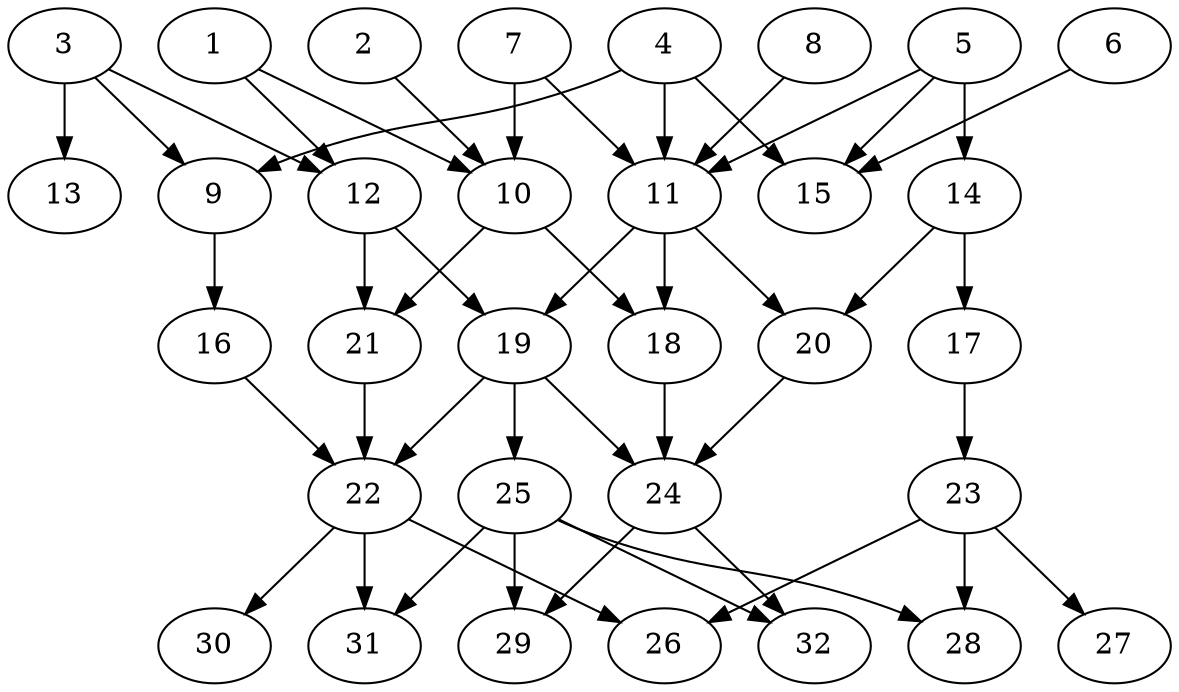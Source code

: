 // DAG (tier=2-normal, mode=data, n=32, ccr=0.410, fat=0.547, density=0.492, regular=0.589, jump=0.169, mindata=2097152, maxdata=16777216)
// DAG automatically generated by daggen at Sun Aug 24 16:33:34 2025
// /home/ermia/Project/Environments/daggen/bin/daggen --dot --ccr 0.410 --fat 0.547 --regular 0.589 --density 0.492 --jump 0.169 --mindata 2097152 --maxdata 16777216 -n 32 
digraph G {
  1 [size="44736207134376400", alpha="0.13", expect_size="22368103567188200"]
  1 -> 10 [size ="1765408130465792"]
  1 -> 12 [size ="1765408130465792"]
  2 [size="592297691833389056", alpha="0.14", expect_size="296148845916694528"]
  2 -> 10 [size ="299779355574272"]
  3 [size="1420286360272620288", alpha="0.01", expect_size="710143180136310144"]
  3 -> 9 [size ="931903884492800"]
  3 -> 12 [size ="931903884492800"]
  3 -> 13 [size ="931903884492800"]
  4 [size="1224038042665988608", alpha="0.02", expect_size="612019021332994304"]
  4 -> 9 [size ="478805177139200"]
  4 -> 11 [size ="478805177139200"]
  4 -> 15 [size ="478805177139200"]
  5 [size="364204828347519205376", alpha="0.06", expect_size="182102414173759602688"]
  5 -> 11 [size ="407994009387008"]
  5 -> 14 [size ="407994009387008"]
  5 -> 15 [size ="407994009387008"]
  6 [size="598848857909487488", alpha="0.02", expect_size="299424428954743744"]
  6 -> 15 [size ="315835251949568"]
  7 [size="2941380774691676160", alpha="0.13", expect_size="1470690387345838080"]
  7 -> 10 [size ="2008867143680000"]
  7 -> 11 [size ="2008867143680000"]
  8 [size="2167083128091366", alpha="0.19", expect_size="1083541564045683"]
  8 -> 11 [size ="94028779487232"]
  9 [size="19502220424736380", alpha="0.17", expect_size="9751110212368190"]
  9 -> 16 [size ="896699589459968"]
  10 [size="21297193260261592", alpha="0.10", expect_size="10648596630130796"]
  10 -> 18 [size ="1821830914506752"]
  10 -> 21 [size ="1821830914506752"]
  11 [size="862001207815088111616", alpha="0.18", expect_size="431000603907544055808"]
  11 -> 18 [size ="724594839257088"]
  11 -> 19 [size ="724594839257088"]
  11 -> 20 [size ="724594839257088"]
  12 [size="754920669063323008", alpha="0.14", expect_size="377460334531661504"]
  12 -> 19 [size ="398918709936128"]
  12 -> 21 [size ="398918709936128"]
  13 [size="795917396688073856", alpha="0.15", expect_size="397958698344036928"]
  14 [size="4255308255854592000000", alpha="0.18", expect_size="2127654127927296000000"]
  14 -> 17 [size ="2100764344320000"]
  14 -> 20 [size ="2100764344320000"]
  15 [size="1525611717011001856", alpha="0.10", expect_size="762805858505500928"]
  16 [size="10478848554490288", alpha="0.15", expect_size="5239424277245144"]
  16 -> 22 [size ="168137307717632"]
  17 [size="3010141726035556", alpha="0.02", expect_size="1505070863017778"]
  17 -> 23 [size ="221451231690752"]
  18 [size="2662579772627614", alpha="0.13", expect_size="1331289886313807"]
  18 -> 24 [size ="164179956727808"]
  19 [size="13878576654611718", alpha="0.19", expect_size="6939288327305859"]
  19 -> 22 [size ="1030396955328512"]
  19 -> 24 [size ="1030396955328512"]
  19 -> 25 [size ="1030396955328512"]
  20 [size="45877656157812312", alpha="0.03", expect_size="22938828078906156"]
  20 -> 24 [size ="1217238325526528"]
  21 [size="3428895568750155137024", alpha="0.17", expect_size="1714447784375077568512"]
  21 -> 22 [size ="1819112225374208"]
  22 [size="1710036115477546139648", alpha="0.02", expect_size="855018057738773069824"]
  22 -> 26 [size ="1144002153807872"]
  22 -> 30 [size ="1144002153807872"]
  22 -> 31 [size ="1144002153807872"]
  23 [size="1577020903277683802112", alpha="0.16", expect_size="788510451638841901056"]
  23 -> 26 [size ="1083881042214912"]
  23 -> 27 [size ="1083881042214912"]
  23 -> 28 [size ="1083881042214912"]
  24 [size="237657007015409483776", alpha="0.10", expect_size="118828503507704741888"]
  24 -> 29 [size ="306942530551808"]
  24 -> 32 [size ="306942530551808"]
  25 [size="162025654833601248", alpha="0.07", expect_size="81012827416800624"]
  25 -> 28 [size ="209044648230912"]
  25 -> 29 [size ="209044648230912"]
  25 -> 31 [size ="209044648230912"]
  25 -> 32 [size ="209044648230912"]
  26 [size="302425187096199168000", alpha="0.19", expect_size="151212593548099584000"]
  27 [size="556669491298724864", alpha="0.19", expect_size="278334745649362432"]
  28 [size="228546491703220960", alpha="0.00", expect_size="114273245851610480"]
  29 [size="1923736102233192", alpha="0.18", expect_size="961868051116596"]
  30 [size="2843285797645099520", alpha="0.08", expect_size="1421642898822549760"]
  31 [size="3749974996461291569152", alpha="0.04", expect_size="1874987498230645784576"]
  32 [size="66901797206185344", alpha="0.18", expect_size="33450898603092672"]
}